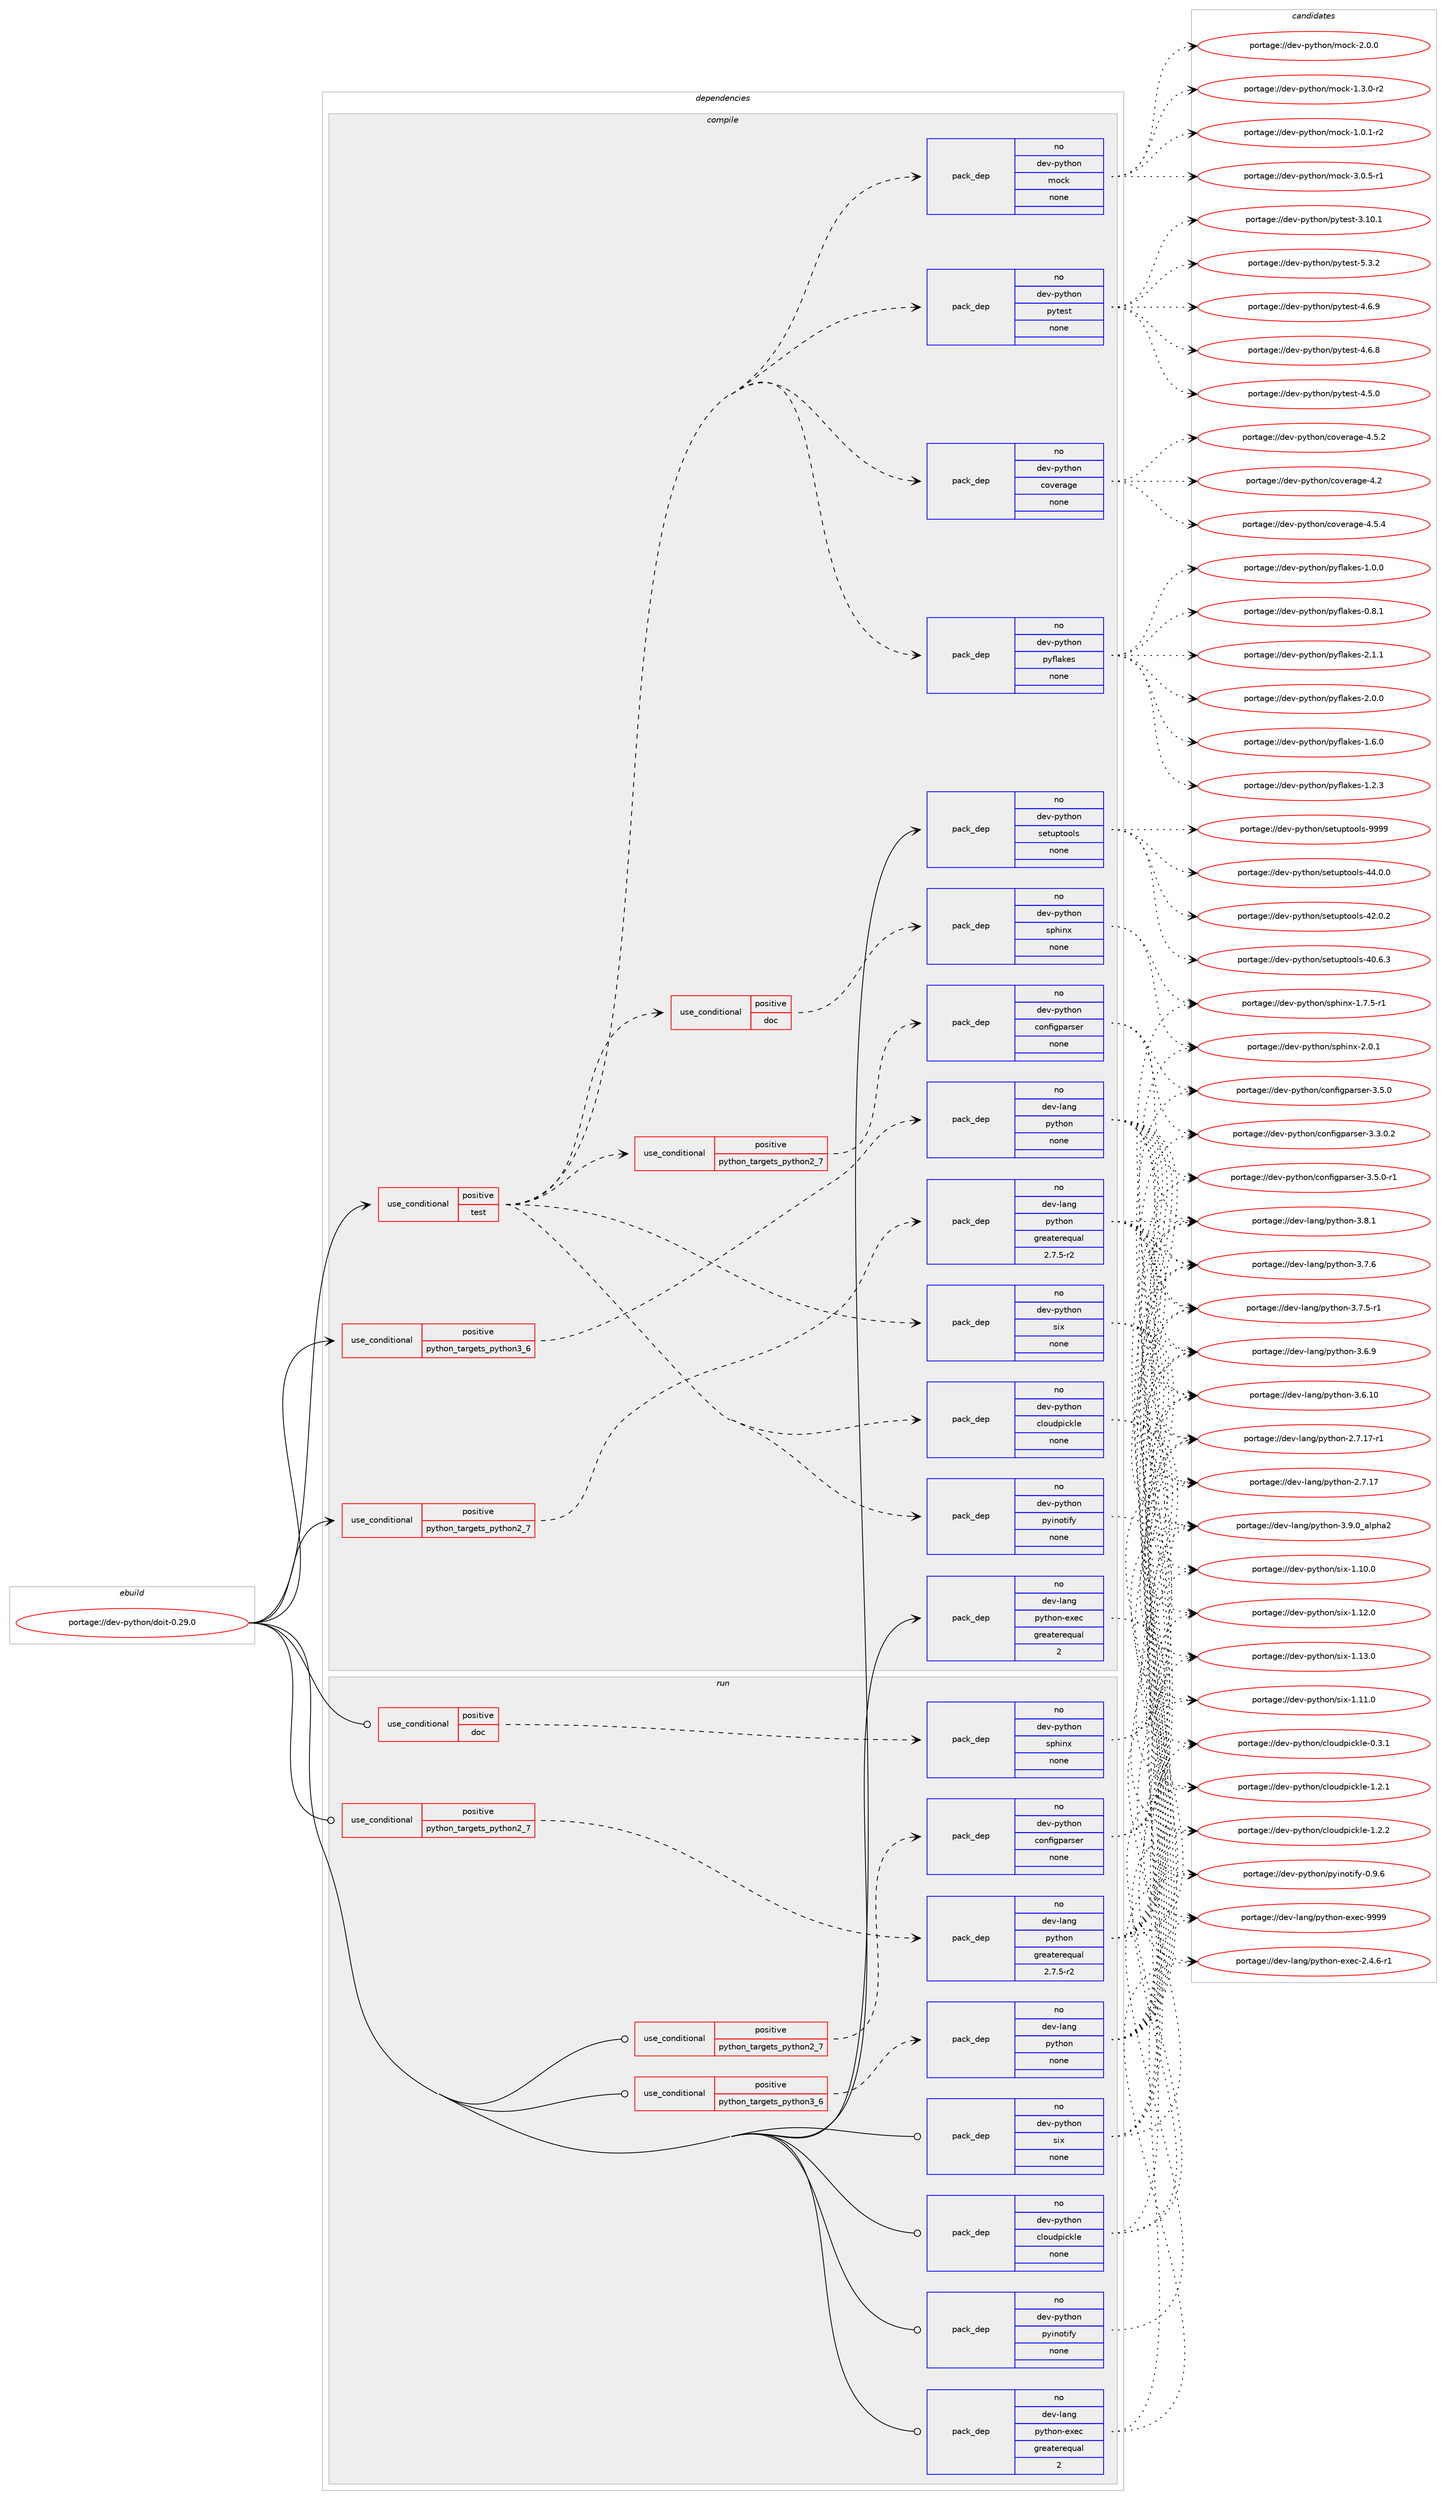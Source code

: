 digraph prolog {

# *************
# Graph options
# *************

newrank=true;
concentrate=true;
compound=true;
graph [rankdir=LR,fontname=Helvetica,fontsize=10,ranksep=1.5];#, ranksep=2.5, nodesep=0.2];
edge  [arrowhead=vee];
node  [fontname=Helvetica,fontsize=10];

# **********
# The ebuild
# **********

subgraph cluster_leftcol {
color=gray;
label=<<i>ebuild</i>>;
id [label="portage://dev-python/doit-0.29.0", color=red, width=4, href="../dev-python/doit-0.29.0.svg"];
}

# ****************
# The dependencies
# ****************

subgraph cluster_midcol {
color=gray;
label=<<i>dependencies</i>>;
subgraph cluster_compile {
fillcolor="#eeeeee";
style=filled;
label=<<i>compile</i>>;
subgraph cond116533 {
dependency463137 [label=<<TABLE BORDER="0" CELLBORDER="1" CELLSPACING="0" CELLPADDING="4"><TR><TD ROWSPAN="3" CELLPADDING="10">use_conditional</TD></TR><TR><TD>positive</TD></TR><TR><TD>python_targets_python2_7</TD></TR></TABLE>>, shape=none, color=red];
subgraph pack341611 {
dependency463138 [label=<<TABLE BORDER="0" CELLBORDER="1" CELLSPACING="0" CELLPADDING="4" WIDTH="220"><TR><TD ROWSPAN="6" CELLPADDING="30">pack_dep</TD></TR><TR><TD WIDTH="110">no</TD></TR><TR><TD>dev-lang</TD></TR><TR><TD>python</TD></TR><TR><TD>greaterequal</TD></TR><TR><TD>2.7.5-r2</TD></TR></TABLE>>, shape=none, color=blue];
}
dependency463137:e -> dependency463138:w [weight=20,style="dashed",arrowhead="vee"];
}
id:e -> dependency463137:w [weight=20,style="solid",arrowhead="vee"];
subgraph cond116534 {
dependency463139 [label=<<TABLE BORDER="0" CELLBORDER="1" CELLSPACING="0" CELLPADDING="4"><TR><TD ROWSPAN="3" CELLPADDING="10">use_conditional</TD></TR><TR><TD>positive</TD></TR><TR><TD>python_targets_python3_6</TD></TR></TABLE>>, shape=none, color=red];
subgraph pack341612 {
dependency463140 [label=<<TABLE BORDER="0" CELLBORDER="1" CELLSPACING="0" CELLPADDING="4" WIDTH="220"><TR><TD ROWSPAN="6" CELLPADDING="30">pack_dep</TD></TR><TR><TD WIDTH="110">no</TD></TR><TR><TD>dev-lang</TD></TR><TR><TD>python</TD></TR><TR><TD>none</TD></TR><TR><TD></TD></TR></TABLE>>, shape=none, color=blue];
}
dependency463139:e -> dependency463140:w [weight=20,style="dashed",arrowhead="vee"];
}
id:e -> dependency463139:w [weight=20,style="solid",arrowhead="vee"];
subgraph cond116535 {
dependency463141 [label=<<TABLE BORDER="0" CELLBORDER="1" CELLSPACING="0" CELLPADDING="4"><TR><TD ROWSPAN="3" CELLPADDING="10">use_conditional</TD></TR><TR><TD>positive</TD></TR><TR><TD>test</TD></TR></TABLE>>, shape=none, color=red];
subgraph pack341613 {
dependency463142 [label=<<TABLE BORDER="0" CELLBORDER="1" CELLSPACING="0" CELLPADDING="4" WIDTH="220"><TR><TD ROWSPAN="6" CELLPADDING="30">pack_dep</TD></TR><TR><TD WIDTH="110">no</TD></TR><TR><TD>dev-python</TD></TR><TR><TD>cloudpickle</TD></TR><TR><TD>none</TD></TR><TR><TD></TD></TR></TABLE>>, shape=none, color=blue];
}
dependency463141:e -> dependency463142:w [weight=20,style="dashed",arrowhead="vee"];
subgraph pack341614 {
dependency463143 [label=<<TABLE BORDER="0" CELLBORDER="1" CELLSPACING="0" CELLPADDING="4" WIDTH="220"><TR><TD ROWSPAN="6" CELLPADDING="30">pack_dep</TD></TR><TR><TD WIDTH="110">no</TD></TR><TR><TD>dev-python</TD></TR><TR><TD>pyinotify</TD></TR><TR><TD>none</TD></TR><TR><TD></TD></TR></TABLE>>, shape=none, color=blue];
}
dependency463141:e -> dependency463143:w [weight=20,style="dashed",arrowhead="vee"];
subgraph pack341615 {
dependency463144 [label=<<TABLE BORDER="0" CELLBORDER="1" CELLSPACING="0" CELLPADDING="4" WIDTH="220"><TR><TD ROWSPAN="6" CELLPADDING="30">pack_dep</TD></TR><TR><TD WIDTH="110">no</TD></TR><TR><TD>dev-python</TD></TR><TR><TD>six</TD></TR><TR><TD>none</TD></TR><TR><TD></TD></TR></TABLE>>, shape=none, color=blue];
}
dependency463141:e -> dependency463144:w [weight=20,style="dashed",arrowhead="vee"];
subgraph cond116536 {
dependency463145 [label=<<TABLE BORDER="0" CELLBORDER="1" CELLSPACING="0" CELLPADDING="4"><TR><TD ROWSPAN="3" CELLPADDING="10">use_conditional</TD></TR><TR><TD>positive</TD></TR><TR><TD>python_targets_python2_7</TD></TR></TABLE>>, shape=none, color=red];
subgraph pack341616 {
dependency463146 [label=<<TABLE BORDER="0" CELLBORDER="1" CELLSPACING="0" CELLPADDING="4" WIDTH="220"><TR><TD ROWSPAN="6" CELLPADDING="30">pack_dep</TD></TR><TR><TD WIDTH="110">no</TD></TR><TR><TD>dev-python</TD></TR><TR><TD>configparser</TD></TR><TR><TD>none</TD></TR><TR><TD></TD></TR></TABLE>>, shape=none, color=blue];
}
dependency463145:e -> dependency463146:w [weight=20,style="dashed",arrowhead="vee"];
}
dependency463141:e -> dependency463145:w [weight=20,style="dashed",arrowhead="vee"];
subgraph cond116537 {
dependency463147 [label=<<TABLE BORDER="0" CELLBORDER="1" CELLSPACING="0" CELLPADDING="4"><TR><TD ROWSPAN="3" CELLPADDING="10">use_conditional</TD></TR><TR><TD>positive</TD></TR><TR><TD>doc</TD></TR></TABLE>>, shape=none, color=red];
subgraph pack341617 {
dependency463148 [label=<<TABLE BORDER="0" CELLBORDER="1" CELLSPACING="0" CELLPADDING="4" WIDTH="220"><TR><TD ROWSPAN="6" CELLPADDING="30">pack_dep</TD></TR><TR><TD WIDTH="110">no</TD></TR><TR><TD>dev-python</TD></TR><TR><TD>sphinx</TD></TR><TR><TD>none</TD></TR><TR><TD></TD></TR></TABLE>>, shape=none, color=blue];
}
dependency463147:e -> dependency463148:w [weight=20,style="dashed",arrowhead="vee"];
}
dependency463141:e -> dependency463147:w [weight=20,style="dashed",arrowhead="vee"];
subgraph pack341618 {
dependency463149 [label=<<TABLE BORDER="0" CELLBORDER="1" CELLSPACING="0" CELLPADDING="4" WIDTH="220"><TR><TD ROWSPAN="6" CELLPADDING="30">pack_dep</TD></TR><TR><TD WIDTH="110">no</TD></TR><TR><TD>dev-python</TD></TR><TR><TD>pytest</TD></TR><TR><TD>none</TD></TR><TR><TD></TD></TR></TABLE>>, shape=none, color=blue];
}
dependency463141:e -> dependency463149:w [weight=20,style="dashed",arrowhead="vee"];
subgraph pack341619 {
dependency463150 [label=<<TABLE BORDER="0" CELLBORDER="1" CELLSPACING="0" CELLPADDING="4" WIDTH="220"><TR><TD ROWSPAN="6" CELLPADDING="30">pack_dep</TD></TR><TR><TD WIDTH="110">no</TD></TR><TR><TD>dev-python</TD></TR><TR><TD>mock</TD></TR><TR><TD>none</TD></TR><TR><TD></TD></TR></TABLE>>, shape=none, color=blue];
}
dependency463141:e -> dependency463150:w [weight=20,style="dashed",arrowhead="vee"];
subgraph pack341620 {
dependency463151 [label=<<TABLE BORDER="0" CELLBORDER="1" CELLSPACING="0" CELLPADDING="4" WIDTH="220"><TR><TD ROWSPAN="6" CELLPADDING="30">pack_dep</TD></TR><TR><TD WIDTH="110">no</TD></TR><TR><TD>dev-python</TD></TR><TR><TD>pyflakes</TD></TR><TR><TD>none</TD></TR><TR><TD></TD></TR></TABLE>>, shape=none, color=blue];
}
dependency463141:e -> dependency463151:w [weight=20,style="dashed",arrowhead="vee"];
subgraph pack341621 {
dependency463152 [label=<<TABLE BORDER="0" CELLBORDER="1" CELLSPACING="0" CELLPADDING="4" WIDTH="220"><TR><TD ROWSPAN="6" CELLPADDING="30">pack_dep</TD></TR><TR><TD WIDTH="110">no</TD></TR><TR><TD>dev-python</TD></TR><TR><TD>coverage</TD></TR><TR><TD>none</TD></TR><TR><TD></TD></TR></TABLE>>, shape=none, color=blue];
}
dependency463141:e -> dependency463152:w [weight=20,style="dashed",arrowhead="vee"];
}
id:e -> dependency463141:w [weight=20,style="solid",arrowhead="vee"];
subgraph pack341622 {
dependency463153 [label=<<TABLE BORDER="0" CELLBORDER="1" CELLSPACING="0" CELLPADDING="4" WIDTH="220"><TR><TD ROWSPAN="6" CELLPADDING="30">pack_dep</TD></TR><TR><TD WIDTH="110">no</TD></TR><TR><TD>dev-lang</TD></TR><TR><TD>python-exec</TD></TR><TR><TD>greaterequal</TD></TR><TR><TD>2</TD></TR></TABLE>>, shape=none, color=blue];
}
id:e -> dependency463153:w [weight=20,style="solid",arrowhead="vee"];
subgraph pack341623 {
dependency463154 [label=<<TABLE BORDER="0" CELLBORDER="1" CELLSPACING="0" CELLPADDING="4" WIDTH="220"><TR><TD ROWSPAN="6" CELLPADDING="30">pack_dep</TD></TR><TR><TD WIDTH="110">no</TD></TR><TR><TD>dev-python</TD></TR><TR><TD>setuptools</TD></TR><TR><TD>none</TD></TR><TR><TD></TD></TR></TABLE>>, shape=none, color=blue];
}
id:e -> dependency463154:w [weight=20,style="solid",arrowhead="vee"];
}
subgraph cluster_compileandrun {
fillcolor="#eeeeee";
style=filled;
label=<<i>compile and run</i>>;
}
subgraph cluster_run {
fillcolor="#eeeeee";
style=filled;
label=<<i>run</i>>;
subgraph cond116538 {
dependency463155 [label=<<TABLE BORDER="0" CELLBORDER="1" CELLSPACING="0" CELLPADDING="4"><TR><TD ROWSPAN="3" CELLPADDING="10">use_conditional</TD></TR><TR><TD>positive</TD></TR><TR><TD>doc</TD></TR></TABLE>>, shape=none, color=red];
subgraph pack341624 {
dependency463156 [label=<<TABLE BORDER="0" CELLBORDER="1" CELLSPACING="0" CELLPADDING="4" WIDTH="220"><TR><TD ROWSPAN="6" CELLPADDING="30">pack_dep</TD></TR><TR><TD WIDTH="110">no</TD></TR><TR><TD>dev-python</TD></TR><TR><TD>sphinx</TD></TR><TR><TD>none</TD></TR><TR><TD></TD></TR></TABLE>>, shape=none, color=blue];
}
dependency463155:e -> dependency463156:w [weight=20,style="dashed",arrowhead="vee"];
}
id:e -> dependency463155:w [weight=20,style="solid",arrowhead="odot"];
subgraph cond116539 {
dependency463157 [label=<<TABLE BORDER="0" CELLBORDER="1" CELLSPACING="0" CELLPADDING="4"><TR><TD ROWSPAN="3" CELLPADDING="10">use_conditional</TD></TR><TR><TD>positive</TD></TR><TR><TD>python_targets_python2_7</TD></TR></TABLE>>, shape=none, color=red];
subgraph pack341625 {
dependency463158 [label=<<TABLE BORDER="0" CELLBORDER="1" CELLSPACING="0" CELLPADDING="4" WIDTH="220"><TR><TD ROWSPAN="6" CELLPADDING="30">pack_dep</TD></TR><TR><TD WIDTH="110">no</TD></TR><TR><TD>dev-lang</TD></TR><TR><TD>python</TD></TR><TR><TD>greaterequal</TD></TR><TR><TD>2.7.5-r2</TD></TR></TABLE>>, shape=none, color=blue];
}
dependency463157:e -> dependency463158:w [weight=20,style="dashed",arrowhead="vee"];
}
id:e -> dependency463157:w [weight=20,style="solid",arrowhead="odot"];
subgraph cond116540 {
dependency463159 [label=<<TABLE BORDER="0" CELLBORDER="1" CELLSPACING="0" CELLPADDING="4"><TR><TD ROWSPAN="3" CELLPADDING="10">use_conditional</TD></TR><TR><TD>positive</TD></TR><TR><TD>python_targets_python2_7</TD></TR></TABLE>>, shape=none, color=red];
subgraph pack341626 {
dependency463160 [label=<<TABLE BORDER="0" CELLBORDER="1" CELLSPACING="0" CELLPADDING="4" WIDTH="220"><TR><TD ROWSPAN="6" CELLPADDING="30">pack_dep</TD></TR><TR><TD WIDTH="110">no</TD></TR><TR><TD>dev-python</TD></TR><TR><TD>configparser</TD></TR><TR><TD>none</TD></TR><TR><TD></TD></TR></TABLE>>, shape=none, color=blue];
}
dependency463159:e -> dependency463160:w [weight=20,style="dashed",arrowhead="vee"];
}
id:e -> dependency463159:w [weight=20,style="solid",arrowhead="odot"];
subgraph cond116541 {
dependency463161 [label=<<TABLE BORDER="0" CELLBORDER="1" CELLSPACING="0" CELLPADDING="4"><TR><TD ROWSPAN="3" CELLPADDING="10">use_conditional</TD></TR><TR><TD>positive</TD></TR><TR><TD>python_targets_python3_6</TD></TR></TABLE>>, shape=none, color=red];
subgraph pack341627 {
dependency463162 [label=<<TABLE BORDER="0" CELLBORDER="1" CELLSPACING="0" CELLPADDING="4" WIDTH="220"><TR><TD ROWSPAN="6" CELLPADDING="30">pack_dep</TD></TR><TR><TD WIDTH="110">no</TD></TR><TR><TD>dev-lang</TD></TR><TR><TD>python</TD></TR><TR><TD>none</TD></TR><TR><TD></TD></TR></TABLE>>, shape=none, color=blue];
}
dependency463161:e -> dependency463162:w [weight=20,style="dashed",arrowhead="vee"];
}
id:e -> dependency463161:w [weight=20,style="solid",arrowhead="odot"];
subgraph pack341628 {
dependency463163 [label=<<TABLE BORDER="0" CELLBORDER="1" CELLSPACING="0" CELLPADDING="4" WIDTH="220"><TR><TD ROWSPAN="6" CELLPADDING="30">pack_dep</TD></TR><TR><TD WIDTH="110">no</TD></TR><TR><TD>dev-lang</TD></TR><TR><TD>python-exec</TD></TR><TR><TD>greaterequal</TD></TR><TR><TD>2</TD></TR></TABLE>>, shape=none, color=blue];
}
id:e -> dependency463163:w [weight=20,style="solid",arrowhead="odot"];
subgraph pack341629 {
dependency463164 [label=<<TABLE BORDER="0" CELLBORDER="1" CELLSPACING="0" CELLPADDING="4" WIDTH="220"><TR><TD ROWSPAN="6" CELLPADDING="30">pack_dep</TD></TR><TR><TD WIDTH="110">no</TD></TR><TR><TD>dev-python</TD></TR><TR><TD>cloudpickle</TD></TR><TR><TD>none</TD></TR><TR><TD></TD></TR></TABLE>>, shape=none, color=blue];
}
id:e -> dependency463164:w [weight=20,style="solid",arrowhead="odot"];
subgraph pack341630 {
dependency463165 [label=<<TABLE BORDER="0" CELLBORDER="1" CELLSPACING="0" CELLPADDING="4" WIDTH="220"><TR><TD ROWSPAN="6" CELLPADDING="30">pack_dep</TD></TR><TR><TD WIDTH="110">no</TD></TR><TR><TD>dev-python</TD></TR><TR><TD>pyinotify</TD></TR><TR><TD>none</TD></TR><TR><TD></TD></TR></TABLE>>, shape=none, color=blue];
}
id:e -> dependency463165:w [weight=20,style="solid",arrowhead="odot"];
subgraph pack341631 {
dependency463166 [label=<<TABLE BORDER="0" CELLBORDER="1" CELLSPACING="0" CELLPADDING="4" WIDTH="220"><TR><TD ROWSPAN="6" CELLPADDING="30">pack_dep</TD></TR><TR><TD WIDTH="110">no</TD></TR><TR><TD>dev-python</TD></TR><TR><TD>six</TD></TR><TR><TD>none</TD></TR><TR><TD></TD></TR></TABLE>>, shape=none, color=blue];
}
id:e -> dependency463166:w [weight=20,style="solid",arrowhead="odot"];
}
}

# **************
# The candidates
# **************

subgraph cluster_choices {
rank=same;
color=gray;
label=<<i>candidates</i>>;

subgraph choice341611 {
color=black;
nodesep=1;
choice10010111845108971101034711212111610411111045514657464895971081121049750 [label="portage://dev-lang/python-3.9.0_alpha2", color=red, width=4,href="../dev-lang/python-3.9.0_alpha2.svg"];
choice100101118451089711010347112121116104111110455146564649 [label="portage://dev-lang/python-3.8.1", color=red, width=4,href="../dev-lang/python-3.8.1.svg"];
choice100101118451089711010347112121116104111110455146554654 [label="portage://dev-lang/python-3.7.6", color=red, width=4,href="../dev-lang/python-3.7.6.svg"];
choice1001011184510897110103471121211161041111104551465546534511449 [label="portage://dev-lang/python-3.7.5-r1", color=red, width=4,href="../dev-lang/python-3.7.5-r1.svg"];
choice100101118451089711010347112121116104111110455146544657 [label="portage://dev-lang/python-3.6.9", color=red, width=4,href="../dev-lang/python-3.6.9.svg"];
choice10010111845108971101034711212111610411111045514654464948 [label="portage://dev-lang/python-3.6.10", color=red, width=4,href="../dev-lang/python-3.6.10.svg"];
choice100101118451089711010347112121116104111110455046554649554511449 [label="portage://dev-lang/python-2.7.17-r1", color=red, width=4,href="../dev-lang/python-2.7.17-r1.svg"];
choice10010111845108971101034711212111610411111045504655464955 [label="portage://dev-lang/python-2.7.17", color=red, width=4,href="../dev-lang/python-2.7.17.svg"];
dependency463138:e -> choice10010111845108971101034711212111610411111045514657464895971081121049750:w [style=dotted,weight="100"];
dependency463138:e -> choice100101118451089711010347112121116104111110455146564649:w [style=dotted,weight="100"];
dependency463138:e -> choice100101118451089711010347112121116104111110455146554654:w [style=dotted,weight="100"];
dependency463138:e -> choice1001011184510897110103471121211161041111104551465546534511449:w [style=dotted,weight="100"];
dependency463138:e -> choice100101118451089711010347112121116104111110455146544657:w [style=dotted,weight="100"];
dependency463138:e -> choice10010111845108971101034711212111610411111045514654464948:w [style=dotted,weight="100"];
dependency463138:e -> choice100101118451089711010347112121116104111110455046554649554511449:w [style=dotted,weight="100"];
dependency463138:e -> choice10010111845108971101034711212111610411111045504655464955:w [style=dotted,weight="100"];
}
subgraph choice341612 {
color=black;
nodesep=1;
choice10010111845108971101034711212111610411111045514657464895971081121049750 [label="portage://dev-lang/python-3.9.0_alpha2", color=red, width=4,href="../dev-lang/python-3.9.0_alpha2.svg"];
choice100101118451089711010347112121116104111110455146564649 [label="portage://dev-lang/python-3.8.1", color=red, width=4,href="../dev-lang/python-3.8.1.svg"];
choice100101118451089711010347112121116104111110455146554654 [label="portage://dev-lang/python-3.7.6", color=red, width=4,href="../dev-lang/python-3.7.6.svg"];
choice1001011184510897110103471121211161041111104551465546534511449 [label="portage://dev-lang/python-3.7.5-r1", color=red, width=4,href="../dev-lang/python-3.7.5-r1.svg"];
choice100101118451089711010347112121116104111110455146544657 [label="portage://dev-lang/python-3.6.9", color=red, width=4,href="../dev-lang/python-3.6.9.svg"];
choice10010111845108971101034711212111610411111045514654464948 [label="portage://dev-lang/python-3.6.10", color=red, width=4,href="../dev-lang/python-3.6.10.svg"];
choice100101118451089711010347112121116104111110455046554649554511449 [label="portage://dev-lang/python-2.7.17-r1", color=red, width=4,href="../dev-lang/python-2.7.17-r1.svg"];
choice10010111845108971101034711212111610411111045504655464955 [label="portage://dev-lang/python-2.7.17", color=red, width=4,href="../dev-lang/python-2.7.17.svg"];
dependency463140:e -> choice10010111845108971101034711212111610411111045514657464895971081121049750:w [style=dotted,weight="100"];
dependency463140:e -> choice100101118451089711010347112121116104111110455146564649:w [style=dotted,weight="100"];
dependency463140:e -> choice100101118451089711010347112121116104111110455146554654:w [style=dotted,weight="100"];
dependency463140:e -> choice1001011184510897110103471121211161041111104551465546534511449:w [style=dotted,weight="100"];
dependency463140:e -> choice100101118451089711010347112121116104111110455146544657:w [style=dotted,weight="100"];
dependency463140:e -> choice10010111845108971101034711212111610411111045514654464948:w [style=dotted,weight="100"];
dependency463140:e -> choice100101118451089711010347112121116104111110455046554649554511449:w [style=dotted,weight="100"];
dependency463140:e -> choice10010111845108971101034711212111610411111045504655464955:w [style=dotted,weight="100"];
}
subgraph choice341613 {
color=black;
nodesep=1;
choice10010111845112121116104111110479910811111710011210599107108101454946504650 [label="portage://dev-python/cloudpickle-1.2.2", color=red, width=4,href="../dev-python/cloudpickle-1.2.2.svg"];
choice10010111845112121116104111110479910811111710011210599107108101454946504649 [label="portage://dev-python/cloudpickle-1.2.1", color=red, width=4,href="../dev-python/cloudpickle-1.2.1.svg"];
choice10010111845112121116104111110479910811111710011210599107108101454846514649 [label="portage://dev-python/cloudpickle-0.3.1", color=red, width=4,href="../dev-python/cloudpickle-0.3.1.svg"];
dependency463142:e -> choice10010111845112121116104111110479910811111710011210599107108101454946504650:w [style=dotted,weight="100"];
dependency463142:e -> choice10010111845112121116104111110479910811111710011210599107108101454946504649:w [style=dotted,weight="100"];
dependency463142:e -> choice10010111845112121116104111110479910811111710011210599107108101454846514649:w [style=dotted,weight="100"];
}
subgraph choice341614 {
color=black;
nodesep=1;
choice1001011184511212111610411111047112121105110111116105102121454846574654 [label="portage://dev-python/pyinotify-0.9.6", color=red, width=4,href="../dev-python/pyinotify-0.9.6.svg"];
dependency463143:e -> choice1001011184511212111610411111047112121105110111116105102121454846574654:w [style=dotted,weight="100"];
}
subgraph choice341615 {
color=black;
nodesep=1;
choice100101118451121211161041111104711510512045494649514648 [label="portage://dev-python/six-1.13.0", color=red, width=4,href="../dev-python/six-1.13.0.svg"];
choice100101118451121211161041111104711510512045494649504648 [label="portage://dev-python/six-1.12.0", color=red, width=4,href="../dev-python/six-1.12.0.svg"];
choice100101118451121211161041111104711510512045494649494648 [label="portage://dev-python/six-1.11.0", color=red, width=4,href="../dev-python/six-1.11.0.svg"];
choice100101118451121211161041111104711510512045494649484648 [label="portage://dev-python/six-1.10.0", color=red, width=4,href="../dev-python/six-1.10.0.svg"];
dependency463144:e -> choice100101118451121211161041111104711510512045494649514648:w [style=dotted,weight="100"];
dependency463144:e -> choice100101118451121211161041111104711510512045494649504648:w [style=dotted,weight="100"];
dependency463144:e -> choice100101118451121211161041111104711510512045494649494648:w [style=dotted,weight="100"];
dependency463144:e -> choice100101118451121211161041111104711510512045494649484648:w [style=dotted,weight="100"];
}
subgraph choice341616 {
color=black;
nodesep=1;
choice100101118451121211161041111104799111110102105103112971141151011144551465346484511449 [label="portage://dev-python/configparser-3.5.0-r1", color=red, width=4,href="../dev-python/configparser-3.5.0-r1.svg"];
choice10010111845112121116104111110479911111010210510311297114115101114455146534648 [label="portage://dev-python/configparser-3.5.0", color=red, width=4,href="../dev-python/configparser-3.5.0.svg"];
choice100101118451121211161041111104799111110102105103112971141151011144551465146484650 [label="portage://dev-python/configparser-3.3.0.2", color=red, width=4,href="../dev-python/configparser-3.3.0.2.svg"];
dependency463146:e -> choice100101118451121211161041111104799111110102105103112971141151011144551465346484511449:w [style=dotted,weight="100"];
dependency463146:e -> choice10010111845112121116104111110479911111010210510311297114115101114455146534648:w [style=dotted,weight="100"];
dependency463146:e -> choice100101118451121211161041111104799111110102105103112971141151011144551465146484650:w [style=dotted,weight="100"];
}
subgraph choice341617 {
color=black;
nodesep=1;
choice1001011184511212111610411111047115112104105110120455046484649 [label="portage://dev-python/sphinx-2.0.1", color=red, width=4,href="../dev-python/sphinx-2.0.1.svg"];
choice10010111845112121116104111110471151121041051101204549465546534511449 [label="portage://dev-python/sphinx-1.7.5-r1", color=red, width=4,href="../dev-python/sphinx-1.7.5-r1.svg"];
dependency463148:e -> choice1001011184511212111610411111047115112104105110120455046484649:w [style=dotted,weight="100"];
dependency463148:e -> choice10010111845112121116104111110471151121041051101204549465546534511449:w [style=dotted,weight="100"];
}
subgraph choice341618 {
color=black;
nodesep=1;
choice1001011184511212111610411111047112121116101115116455346514650 [label="portage://dev-python/pytest-5.3.2", color=red, width=4,href="../dev-python/pytest-5.3.2.svg"];
choice1001011184511212111610411111047112121116101115116455246544657 [label="portage://dev-python/pytest-4.6.9", color=red, width=4,href="../dev-python/pytest-4.6.9.svg"];
choice1001011184511212111610411111047112121116101115116455246544656 [label="portage://dev-python/pytest-4.6.8", color=red, width=4,href="../dev-python/pytest-4.6.8.svg"];
choice1001011184511212111610411111047112121116101115116455246534648 [label="portage://dev-python/pytest-4.5.0", color=red, width=4,href="../dev-python/pytest-4.5.0.svg"];
choice100101118451121211161041111104711212111610111511645514649484649 [label="portage://dev-python/pytest-3.10.1", color=red, width=4,href="../dev-python/pytest-3.10.1.svg"];
dependency463149:e -> choice1001011184511212111610411111047112121116101115116455346514650:w [style=dotted,weight="100"];
dependency463149:e -> choice1001011184511212111610411111047112121116101115116455246544657:w [style=dotted,weight="100"];
dependency463149:e -> choice1001011184511212111610411111047112121116101115116455246544656:w [style=dotted,weight="100"];
dependency463149:e -> choice1001011184511212111610411111047112121116101115116455246534648:w [style=dotted,weight="100"];
dependency463149:e -> choice100101118451121211161041111104711212111610111511645514649484649:w [style=dotted,weight="100"];
}
subgraph choice341619 {
color=black;
nodesep=1;
choice1001011184511212111610411111047109111991074551464846534511449 [label="portage://dev-python/mock-3.0.5-r1", color=red, width=4,href="../dev-python/mock-3.0.5-r1.svg"];
choice100101118451121211161041111104710911199107455046484648 [label="portage://dev-python/mock-2.0.0", color=red, width=4,href="../dev-python/mock-2.0.0.svg"];
choice1001011184511212111610411111047109111991074549465146484511450 [label="portage://dev-python/mock-1.3.0-r2", color=red, width=4,href="../dev-python/mock-1.3.0-r2.svg"];
choice1001011184511212111610411111047109111991074549464846494511450 [label="portage://dev-python/mock-1.0.1-r2", color=red, width=4,href="../dev-python/mock-1.0.1-r2.svg"];
dependency463150:e -> choice1001011184511212111610411111047109111991074551464846534511449:w [style=dotted,weight="100"];
dependency463150:e -> choice100101118451121211161041111104710911199107455046484648:w [style=dotted,weight="100"];
dependency463150:e -> choice1001011184511212111610411111047109111991074549465146484511450:w [style=dotted,weight="100"];
dependency463150:e -> choice1001011184511212111610411111047109111991074549464846494511450:w [style=dotted,weight="100"];
}
subgraph choice341620 {
color=black;
nodesep=1;
choice100101118451121211161041111104711212110210897107101115455046494649 [label="portage://dev-python/pyflakes-2.1.1", color=red, width=4,href="../dev-python/pyflakes-2.1.1.svg"];
choice100101118451121211161041111104711212110210897107101115455046484648 [label="portage://dev-python/pyflakes-2.0.0", color=red, width=4,href="../dev-python/pyflakes-2.0.0.svg"];
choice100101118451121211161041111104711212110210897107101115454946544648 [label="portage://dev-python/pyflakes-1.6.0", color=red, width=4,href="../dev-python/pyflakes-1.6.0.svg"];
choice100101118451121211161041111104711212110210897107101115454946504651 [label="portage://dev-python/pyflakes-1.2.3", color=red, width=4,href="../dev-python/pyflakes-1.2.3.svg"];
choice100101118451121211161041111104711212110210897107101115454946484648 [label="portage://dev-python/pyflakes-1.0.0", color=red, width=4,href="../dev-python/pyflakes-1.0.0.svg"];
choice100101118451121211161041111104711212110210897107101115454846564649 [label="portage://dev-python/pyflakes-0.8.1", color=red, width=4,href="../dev-python/pyflakes-0.8.1.svg"];
dependency463151:e -> choice100101118451121211161041111104711212110210897107101115455046494649:w [style=dotted,weight="100"];
dependency463151:e -> choice100101118451121211161041111104711212110210897107101115455046484648:w [style=dotted,weight="100"];
dependency463151:e -> choice100101118451121211161041111104711212110210897107101115454946544648:w [style=dotted,weight="100"];
dependency463151:e -> choice100101118451121211161041111104711212110210897107101115454946504651:w [style=dotted,weight="100"];
dependency463151:e -> choice100101118451121211161041111104711212110210897107101115454946484648:w [style=dotted,weight="100"];
dependency463151:e -> choice100101118451121211161041111104711212110210897107101115454846564649:w [style=dotted,weight="100"];
}
subgraph choice341621 {
color=black;
nodesep=1;
choice10010111845112121116104111110479911111810111497103101455246534652 [label="portage://dev-python/coverage-4.5.4", color=red, width=4,href="../dev-python/coverage-4.5.4.svg"];
choice10010111845112121116104111110479911111810111497103101455246534650 [label="portage://dev-python/coverage-4.5.2", color=red, width=4,href="../dev-python/coverage-4.5.2.svg"];
choice1001011184511212111610411111047991111181011149710310145524650 [label="portage://dev-python/coverage-4.2", color=red, width=4,href="../dev-python/coverage-4.2.svg"];
dependency463152:e -> choice10010111845112121116104111110479911111810111497103101455246534652:w [style=dotted,weight="100"];
dependency463152:e -> choice10010111845112121116104111110479911111810111497103101455246534650:w [style=dotted,weight="100"];
dependency463152:e -> choice1001011184511212111610411111047991111181011149710310145524650:w [style=dotted,weight="100"];
}
subgraph choice341622 {
color=black;
nodesep=1;
choice10010111845108971101034711212111610411111045101120101994557575757 [label="portage://dev-lang/python-exec-9999", color=red, width=4,href="../dev-lang/python-exec-9999.svg"];
choice10010111845108971101034711212111610411111045101120101994550465246544511449 [label="portage://dev-lang/python-exec-2.4.6-r1", color=red, width=4,href="../dev-lang/python-exec-2.4.6-r1.svg"];
dependency463153:e -> choice10010111845108971101034711212111610411111045101120101994557575757:w [style=dotted,weight="100"];
dependency463153:e -> choice10010111845108971101034711212111610411111045101120101994550465246544511449:w [style=dotted,weight="100"];
}
subgraph choice341623 {
color=black;
nodesep=1;
choice10010111845112121116104111110471151011161171121161111111081154557575757 [label="portage://dev-python/setuptools-9999", color=red, width=4,href="../dev-python/setuptools-9999.svg"];
choice100101118451121211161041111104711510111611711211611111110811545525246484648 [label="portage://dev-python/setuptools-44.0.0", color=red, width=4,href="../dev-python/setuptools-44.0.0.svg"];
choice100101118451121211161041111104711510111611711211611111110811545525046484650 [label="portage://dev-python/setuptools-42.0.2", color=red, width=4,href="../dev-python/setuptools-42.0.2.svg"];
choice100101118451121211161041111104711510111611711211611111110811545524846544651 [label="portage://dev-python/setuptools-40.6.3", color=red, width=4,href="../dev-python/setuptools-40.6.3.svg"];
dependency463154:e -> choice10010111845112121116104111110471151011161171121161111111081154557575757:w [style=dotted,weight="100"];
dependency463154:e -> choice100101118451121211161041111104711510111611711211611111110811545525246484648:w [style=dotted,weight="100"];
dependency463154:e -> choice100101118451121211161041111104711510111611711211611111110811545525046484650:w [style=dotted,weight="100"];
dependency463154:e -> choice100101118451121211161041111104711510111611711211611111110811545524846544651:w [style=dotted,weight="100"];
}
subgraph choice341624 {
color=black;
nodesep=1;
choice1001011184511212111610411111047115112104105110120455046484649 [label="portage://dev-python/sphinx-2.0.1", color=red, width=4,href="../dev-python/sphinx-2.0.1.svg"];
choice10010111845112121116104111110471151121041051101204549465546534511449 [label="portage://dev-python/sphinx-1.7.5-r1", color=red, width=4,href="../dev-python/sphinx-1.7.5-r1.svg"];
dependency463156:e -> choice1001011184511212111610411111047115112104105110120455046484649:w [style=dotted,weight="100"];
dependency463156:e -> choice10010111845112121116104111110471151121041051101204549465546534511449:w [style=dotted,weight="100"];
}
subgraph choice341625 {
color=black;
nodesep=1;
choice10010111845108971101034711212111610411111045514657464895971081121049750 [label="portage://dev-lang/python-3.9.0_alpha2", color=red, width=4,href="../dev-lang/python-3.9.0_alpha2.svg"];
choice100101118451089711010347112121116104111110455146564649 [label="portage://dev-lang/python-3.8.1", color=red, width=4,href="../dev-lang/python-3.8.1.svg"];
choice100101118451089711010347112121116104111110455146554654 [label="portage://dev-lang/python-3.7.6", color=red, width=4,href="../dev-lang/python-3.7.6.svg"];
choice1001011184510897110103471121211161041111104551465546534511449 [label="portage://dev-lang/python-3.7.5-r1", color=red, width=4,href="../dev-lang/python-3.7.5-r1.svg"];
choice100101118451089711010347112121116104111110455146544657 [label="portage://dev-lang/python-3.6.9", color=red, width=4,href="../dev-lang/python-3.6.9.svg"];
choice10010111845108971101034711212111610411111045514654464948 [label="portage://dev-lang/python-3.6.10", color=red, width=4,href="../dev-lang/python-3.6.10.svg"];
choice100101118451089711010347112121116104111110455046554649554511449 [label="portage://dev-lang/python-2.7.17-r1", color=red, width=4,href="../dev-lang/python-2.7.17-r1.svg"];
choice10010111845108971101034711212111610411111045504655464955 [label="portage://dev-lang/python-2.7.17", color=red, width=4,href="../dev-lang/python-2.7.17.svg"];
dependency463158:e -> choice10010111845108971101034711212111610411111045514657464895971081121049750:w [style=dotted,weight="100"];
dependency463158:e -> choice100101118451089711010347112121116104111110455146564649:w [style=dotted,weight="100"];
dependency463158:e -> choice100101118451089711010347112121116104111110455146554654:w [style=dotted,weight="100"];
dependency463158:e -> choice1001011184510897110103471121211161041111104551465546534511449:w [style=dotted,weight="100"];
dependency463158:e -> choice100101118451089711010347112121116104111110455146544657:w [style=dotted,weight="100"];
dependency463158:e -> choice10010111845108971101034711212111610411111045514654464948:w [style=dotted,weight="100"];
dependency463158:e -> choice100101118451089711010347112121116104111110455046554649554511449:w [style=dotted,weight="100"];
dependency463158:e -> choice10010111845108971101034711212111610411111045504655464955:w [style=dotted,weight="100"];
}
subgraph choice341626 {
color=black;
nodesep=1;
choice100101118451121211161041111104799111110102105103112971141151011144551465346484511449 [label="portage://dev-python/configparser-3.5.0-r1", color=red, width=4,href="../dev-python/configparser-3.5.0-r1.svg"];
choice10010111845112121116104111110479911111010210510311297114115101114455146534648 [label="portage://dev-python/configparser-3.5.0", color=red, width=4,href="../dev-python/configparser-3.5.0.svg"];
choice100101118451121211161041111104799111110102105103112971141151011144551465146484650 [label="portage://dev-python/configparser-3.3.0.2", color=red, width=4,href="../dev-python/configparser-3.3.0.2.svg"];
dependency463160:e -> choice100101118451121211161041111104799111110102105103112971141151011144551465346484511449:w [style=dotted,weight="100"];
dependency463160:e -> choice10010111845112121116104111110479911111010210510311297114115101114455146534648:w [style=dotted,weight="100"];
dependency463160:e -> choice100101118451121211161041111104799111110102105103112971141151011144551465146484650:w [style=dotted,weight="100"];
}
subgraph choice341627 {
color=black;
nodesep=1;
choice10010111845108971101034711212111610411111045514657464895971081121049750 [label="portage://dev-lang/python-3.9.0_alpha2", color=red, width=4,href="../dev-lang/python-3.9.0_alpha2.svg"];
choice100101118451089711010347112121116104111110455146564649 [label="portage://dev-lang/python-3.8.1", color=red, width=4,href="../dev-lang/python-3.8.1.svg"];
choice100101118451089711010347112121116104111110455146554654 [label="portage://dev-lang/python-3.7.6", color=red, width=4,href="../dev-lang/python-3.7.6.svg"];
choice1001011184510897110103471121211161041111104551465546534511449 [label="portage://dev-lang/python-3.7.5-r1", color=red, width=4,href="../dev-lang/python-3.7.5-r1.svg"];
choice100101118451089711010347112121116104111110455146544657 [label="portage://dev-lang/python-3.6.9", color=red, width=4,href="../dev-lang/python-3.6.9.svg"];
choice10010111845108971101034711212111610411111045514654464948 [label="portage://dev-lang/python-3.6.10", color=red, width=4,href="../dev-lang/python-3.6.10.svg"];
choice100101118451089711010347112121116104111110455046554649554511449 [label="portage://dev-lang/python-2.7.17-r1", color=red, width=4,href="../dev-lang/python-2.7.17-r1.svg"];
choice10010111845108971101034711212111610411111045504655464955 [label="portage://dev-lang/python-2.7.17", color=red, width=4,href="../dev-lang/python-2.7.17.svg"];
dependency463162:e -> choice10010111845108971101034711212111610411111045514657464895971081121049750:w [style=dotted,weight="100"];
dependency463162:e -> choice100101118451089711010347112121116104111110455146564649:w [style=dotted,weight="100"];
dependency463162:e -> choice100101118451089711010347112121116104111110455146554654:w [style=dotted,weight="100"];
dependency463162:e -> choice1001011184510897110103471121211161041111104551465546534511449:w [style=dotted,weight="100"];
dependency463162:e -> choice100101118451089711010347112121116104111110455146544657:w [style=dotted,weight="100"];
dependency463162:e -> choice10010111845108971101034711212111610411111045514654464948:w [style=dotted,weight="100"];
dependency463162:e -> choice100101118451089711010347112121116104111110455046554649554511449:w [style=dotted,weight="100"];
dependency463162:e -> choice10010111845108971101034711212111610411111045504655464955:w [style=dotted,weight="100"];
}
subgraph choice341628 {
color=black;
nodesep=1;
choice10010111845108971101034711212111610411111045101120101994557575757 [label="portage://dev-lang/python-exec-9999", color=red, width=4,href="../dev-lang/python-exec-9999.svg"];
choice10010111845108971101034711212111610411111045101120101994550465246544511449 [label="portage://dev-lang/python-exec-2.4.6-r1", color=red, width=4,href="../dev-lang/python-exec-2.4.6-r1.svg"];
dependency463163:e -> choice10010111845108971101034711212111610411111045101120101994557575757:w [style=dotted,weight="100"];
dependency463163:e -> choice10010111845108971101034711212111610411111045101120101994550465246544511449:w [style=dotted,weight="100"];
}
subgraph choice341629 {
color=black;
nodesep=1;
choice10010111845112121116104111110479910811111710011210599107108101454946504650 [label="portage://dev-python/cloudpickle-1.2.2", color=red, width=4,href="../dev-python/cloudpickle-1.2.2.svg"];
choice10010111845112121116104111110479910811111710011210599107108101454946504649 [label="portage://dev-python/cloudpickle-1.2.1", color=red, width=4,href="../dev-python/cloudpickle-1.2.1.svg"];
choice10010111845112121116104111110479910811111710011210599107108101454846514649 [label="portage://dev-python/cloudpickle-0.3.1", color=red, width=4,href="../dev-python/cloudpickle-0.3.1.svg"];
dependency463164:e -> choice10010111845112121116104111110479910811111710011210599107108101454946504650:w [style=dotted,weight="100"];
dependency463164:e -> choice10010111845112121116104111110479910811111710011210599107108101454946504649:w [style=dotted,weight="100"];
dependency463164:e -> choice10010111845112121116104111110479910811111710011210599107108101454846514649:w [style=dotted,weight="100"];
}
subgraph choice341630 {
color=black;
nodesep=1;
choice1001011184511212111610411111047112121105110111116105102121454846574654 [label="portage://dev-python/pyinotify-0.9.6", color=red, width=4,href="../dev-python/pyinotify-0.9.6.svg"];
dependency463165:e -> choice1001011184511212111610411111047112121105110111116105102121454846574654:w [style=dotted,weight="100"];
}
subgraph choice341631 {
color=black;
nodesep=1;
choice100101118451121211161041111104711510512045494649514648 [label="portage://dev-python/six-1.13.0", color=red, width=4,href="../dev-python/six-1.13.0.svg"];
choice100101118451121211161041111104711510512045494649504648 [label="portage://dev-python/six-1.12.0", color=red, width=4,href="../dev-python/six-1.12.0.svg"];
choice100101118451121211161041111104711510512045494649494648 [label="portage://dev-python/six-1.11.0", color=red, width=4,href="../dev-python/six-1.11.0.svg"];
choice100101118451121211161041111104711510512045494649484648 [label="portage://dev-python/six-1.10.0", color=red, width=4,href="../dev-python/six-1.10.0.svg"];
dependency463166:e -> choice100101118451121211161041111104711510512045494649514648:w [style=dotted,weight="100"];
dependency463166:e -> choice100101118451121211161041111104711510512045494649504648:w [style=dotted,weight="100"];
dependency463166:e -> choice100101118451121211161041111104711510512045494649494648:w [style=dotted,weight="100"];
dependency463166:e -> choice100101118451121211161041111104711510512045494649484648:w [style=dotted,weight="100"];
}
}

}
